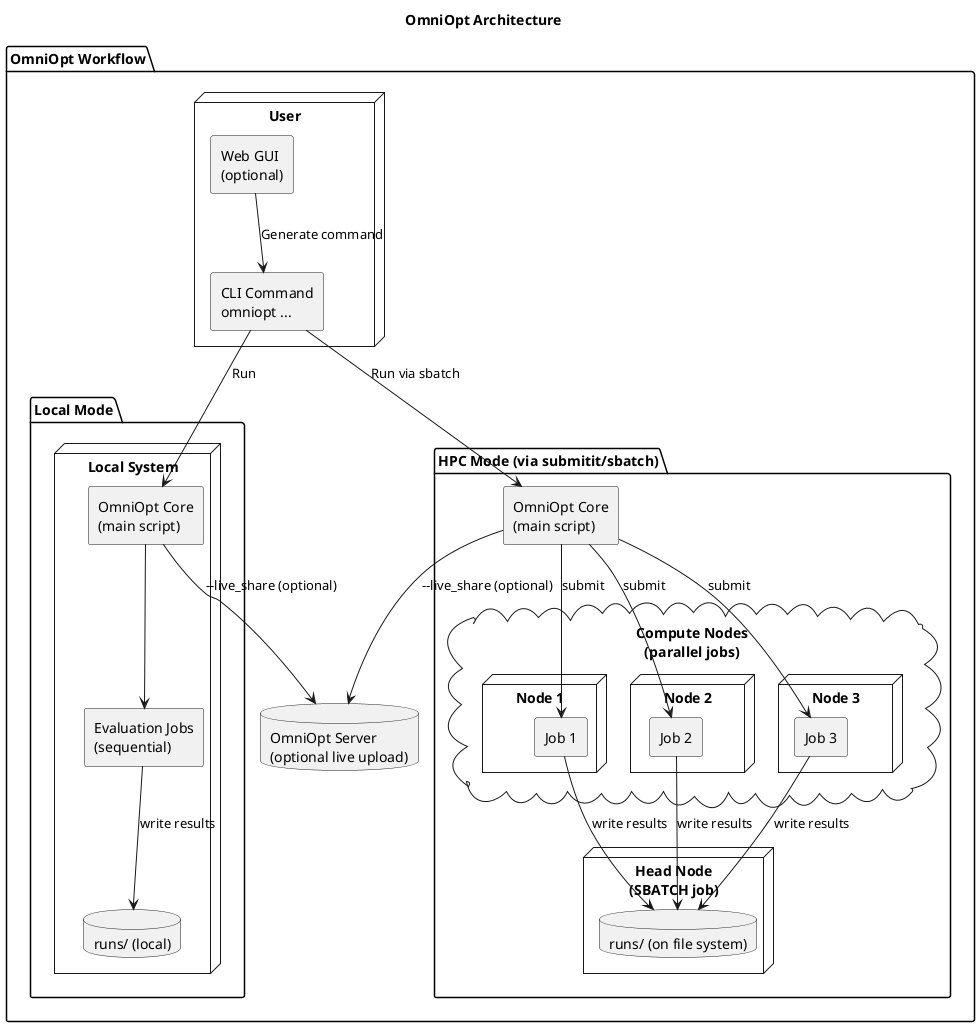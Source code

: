 @startuml
skinparam componentStyle rectangle
skinparam defaultFontName Monospace

title OmniOpt Architecture

package "OmniOpt Workflow" {

  node "User" {
    component "Web GUI\n(optional)" as GUI
    component "CLI Command\nomniopt ..." as CLI
    GUI --> CLI : Generate command
  }

  database "OmniOpt Server\n(optional live upload)" as OmniOptServer

  package "Local Mode" {
    node "Local System" {
      component "OmniOpt Core\n(main script)" as LocalCore
      component "Evaluation Jobs\n(sequential)" as LocalJobs
      database "runs/ (local)" as LocalRuns
    }

    CLI --> LocalCore : Run
    LocalCore --> LocalJobs
    LocalJobs --> LocalRuns : write results
    LocalCore --> OmniOptServer : --live_share (optional)
  }

  package "HPC Mode (via submitit/sbatch)" {

    component "OmniOpt Core\n(main script)" as HPCMaster

    CLI --> HPCMaster : Run via sbatch

    node "Head Node\n(SBATCH job)" {
      database "runs/ (on file system)" as HPCRuns
    }

    cloud "Compute Nodes\n(parallel jobs)" {
      node "Node 1" {
        component "Job 1" as Job1
      }
      node "Node 2" {
        component "Job 2" as Job2
      }
      node "Node 3" {
        component "Job 3" as Job3
      }
    }

    HPCMaster --> Job1 : submit
    HPCMaster --> Job2 : submit
    HPCMaster --> Job3 : submit

    Job1 --> HPCRuns : write results
    Job2 --> HPCRuns : write results
    Job3 --> HPCRuns : write results

    HPCMaster --> OmniOptServer : --live_share (optional)
  }
}

@enduml

